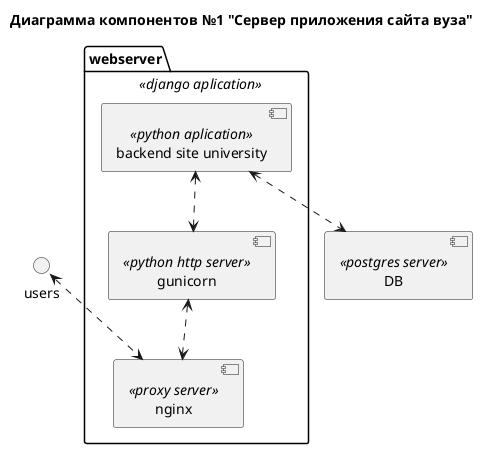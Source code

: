 @startuml backend_site_university

title Диаграмма компонентов №1 "Сервер приложения сайта вуза"


' Клиентское приложение
package "webserver" as source <<django aplication>> {
    ' Объявление компонентов
    [nginx] <<proxy server>>
    [gunicorn] <<python http server>>
    [backend site university] <<python aplication>>
    ' Объявление отношений
    [backend site university] <..> [gunicorn]
    [gunicorn] <..> [nginx]
}

' Объявление отношений компонентов системы
[nginx] <.up.> users
[DB] <<postgres server>>
[backend site university] <..> [DB]

@enduml